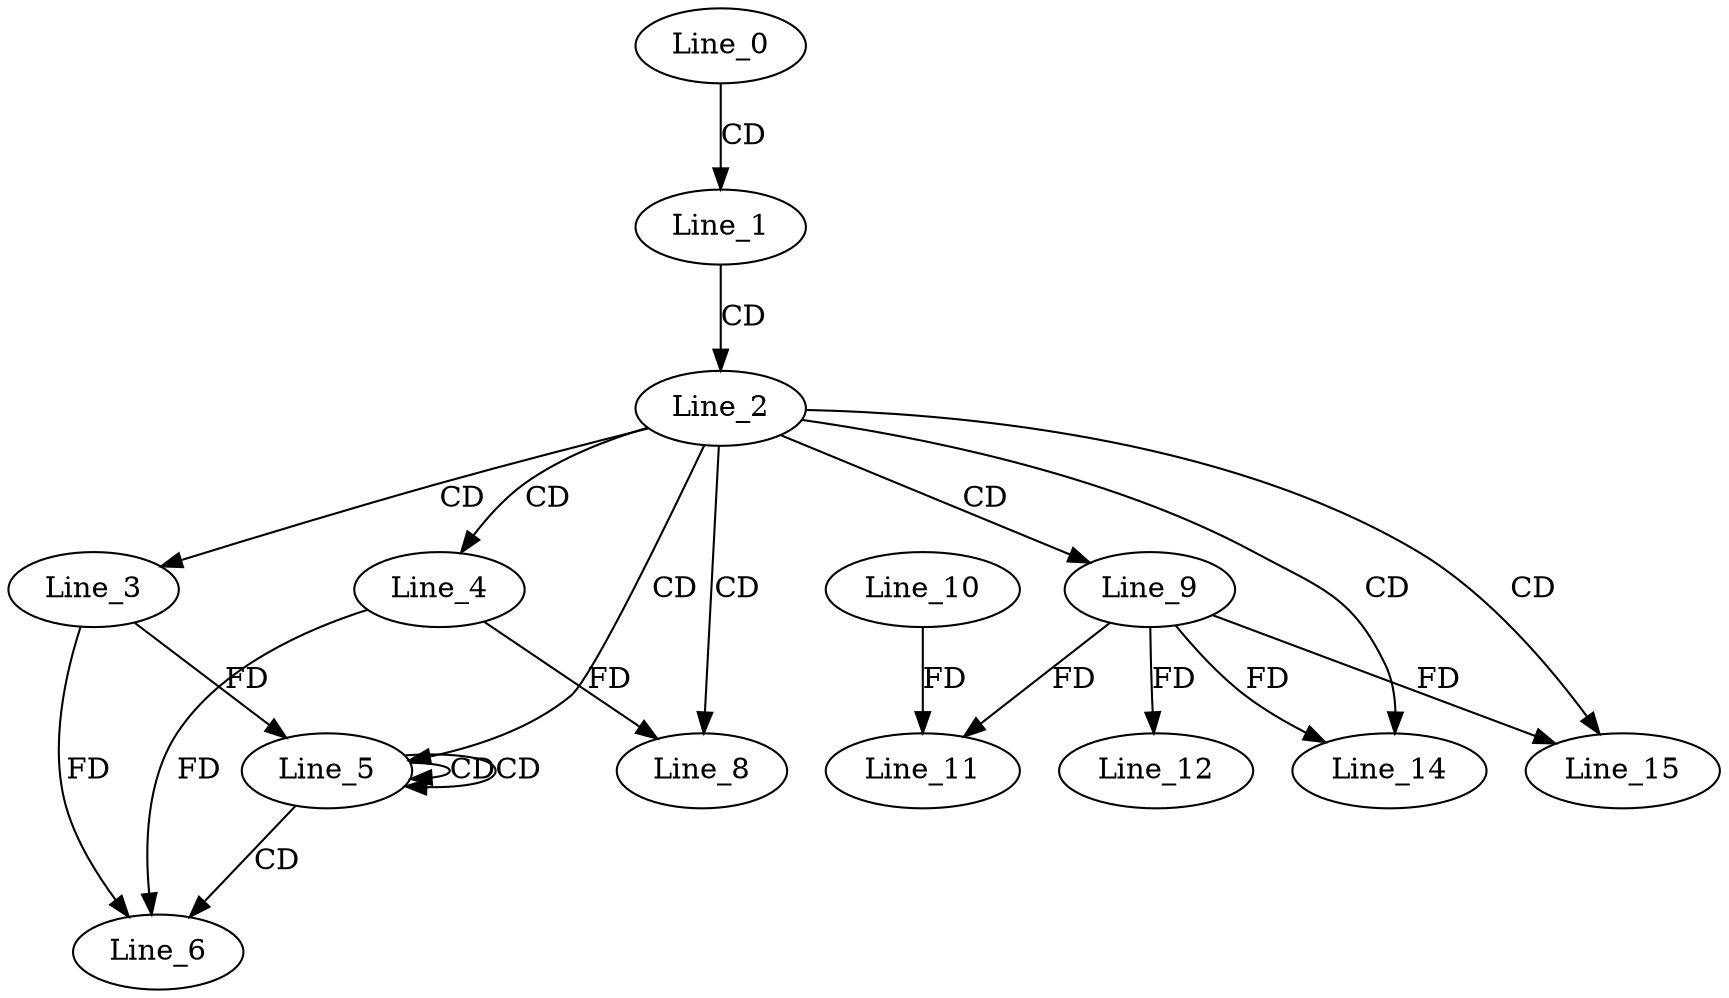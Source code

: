 digraph G {
  Line_0;
  Line_1;
  Line_2;
  Line_3;
  Line_4;
  Line_5;
  Line_5;
  Line_6;
  Line_6;
  Line_8;
  Line_9;
  Line_11;
  Line_10;
  Line_12;
  Line_14;
  Line_14;
  Line_15;
  Line_0 -> Line_1 [ label="CD" ];
  Line_1 -> Line_2 [ label="CD" ];
  Line_2 -> Line_3 [ label="CD" ];
  Line_2 -> Line_4 [ label="CD" ];
  Line_2 -> Line_5 [ label="CD" ];
  Line_5 -> Line_5 [ label="CD" ];
  Line_5 -> Line_5 [ label="CD" ];
  Line_3 -> Line_5 [ label="FD" ];
  Line_5 -> Line_6 [ label="CD" ];
  Line_4 -> Line_6 [ label="FD" ];
  Line_3 -> Line_6 [ label="FD" ];
  Line_2 -> Line_8 [ label="CD" ];
  Line_4 -> Line_8 [ label="FD" ];
  Line_2 -> Line_9 [ label="CD" ];
  Line_9 -> Line_11 [ label="FD" ];
  Line_10 -> Line_11 [ label="FD" ];
  Line_9 -> Line_12 [ label="FD" ];
  Line_2 -> Line_14 [ label="CD" ];
  Line_9 -> Line_14 [ label="FD" ];
  Line_2 -> Line_15 [ label="CD" ];
  Line_9 -> Line_15 [ label="FD" ];
}
